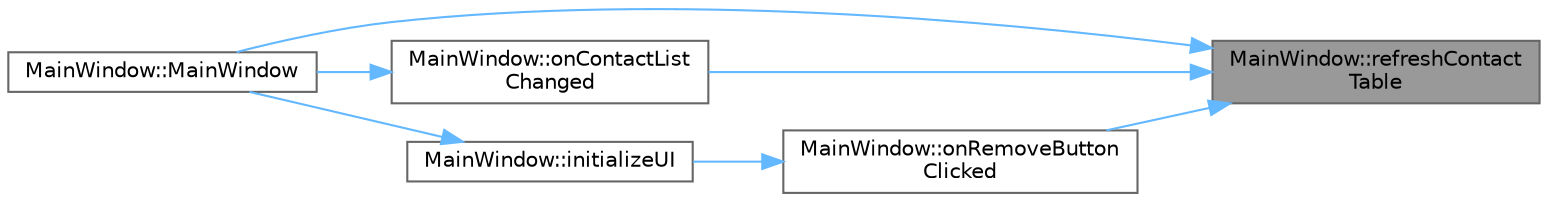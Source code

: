 digraph "MainWindow::refreshContactTable"
{
 // LATEX_PDF_SIZE
  bgcolor="transparent";
  edge [fontname=Helvetica,fontsize=10,labelfontname=Helvetica,labelfontsize=10];
  node [fontname=Helvetica,fontsize=10,shape=box,height=0.2,width=0.4];
  rankdir="RL";
  Node1 [id="Node000001",label="MainWindow::refreshContact\lTable",height=0.2,width=0.4,color="gray40", fillcolor="grey60", style="filled", fontcolor="black",tooltip="Aggiorna la tabella dei contatti."];
  Node1 -> Node2 [id="edge1_Node000001_Node000002",dir="back",color="steelblue1",style="solid",tooltip=" "];
  Node2 [id="Node000002",label="MainWindow::MainWindow",height=0.2,width=0.4,color="grey40", fillcolor="white", style="filled",URL="$class_main_window.html#a996c5a2b6f77944776856f08ec30858d",tooltip="Costruttore della finestra principale."];
  Node1 -> Node3 [id="edge2_Node000001_Node000003",dir="back",color="steelblue1",style="solid",tooltip=" "];
  Node3 [id="Node000003",label="MainWindow::onContactList\lChanged",height=0.2,width=0.4,color="grey40", fillcolor="white", style="filled",URL="$class_main_window.html#ae86fdaca5db8342ba4d3cc4426197dd4",tooltip="Slot per l'aggiornamento dell'interfaccia."];
  Node3 -> Node2 [id="edge3_Node000003_Node000002",dir="back",color="steelblue1",style="solid",tooltip=" "];
  Node1 -> Node4 [id="edge4_Node000001_Node000004",dir="back",color="steelblue1",style="solid",tooltip=" "];
  Node4 [id="Node000004",label="MainWindow::onRemoveButton\lClicked",height=0.2,width=0.4,color="grey40", fillcolor="white", style="filled",URL="$class_main_window.html#a5cd1b5a52dab4c725755d4b990a9b6e8",tooltip="Slot per la rimozione di un contatto."];
  Node4 -> Node5 [id="edge5_Node000004_Node000005",dir="back",color="steelblue1",style="solid",tooltip=" "];
  Node5 [id="Node000005",label="MainWindow::initializeUI",height=0.2,width=0.4,color="grey40", fillcolor="white", style="filled",URL="$class_main_window.html#a8bc70626215bfbe408ea664ea91ba758",tooltip="Inizializza l'interfaccia grafica."];
  Node5 -> Node2 [id="edge6_Node000005_Node000002",dir="back",color="steelblue1",style="solid",tooltip=" "];
}

